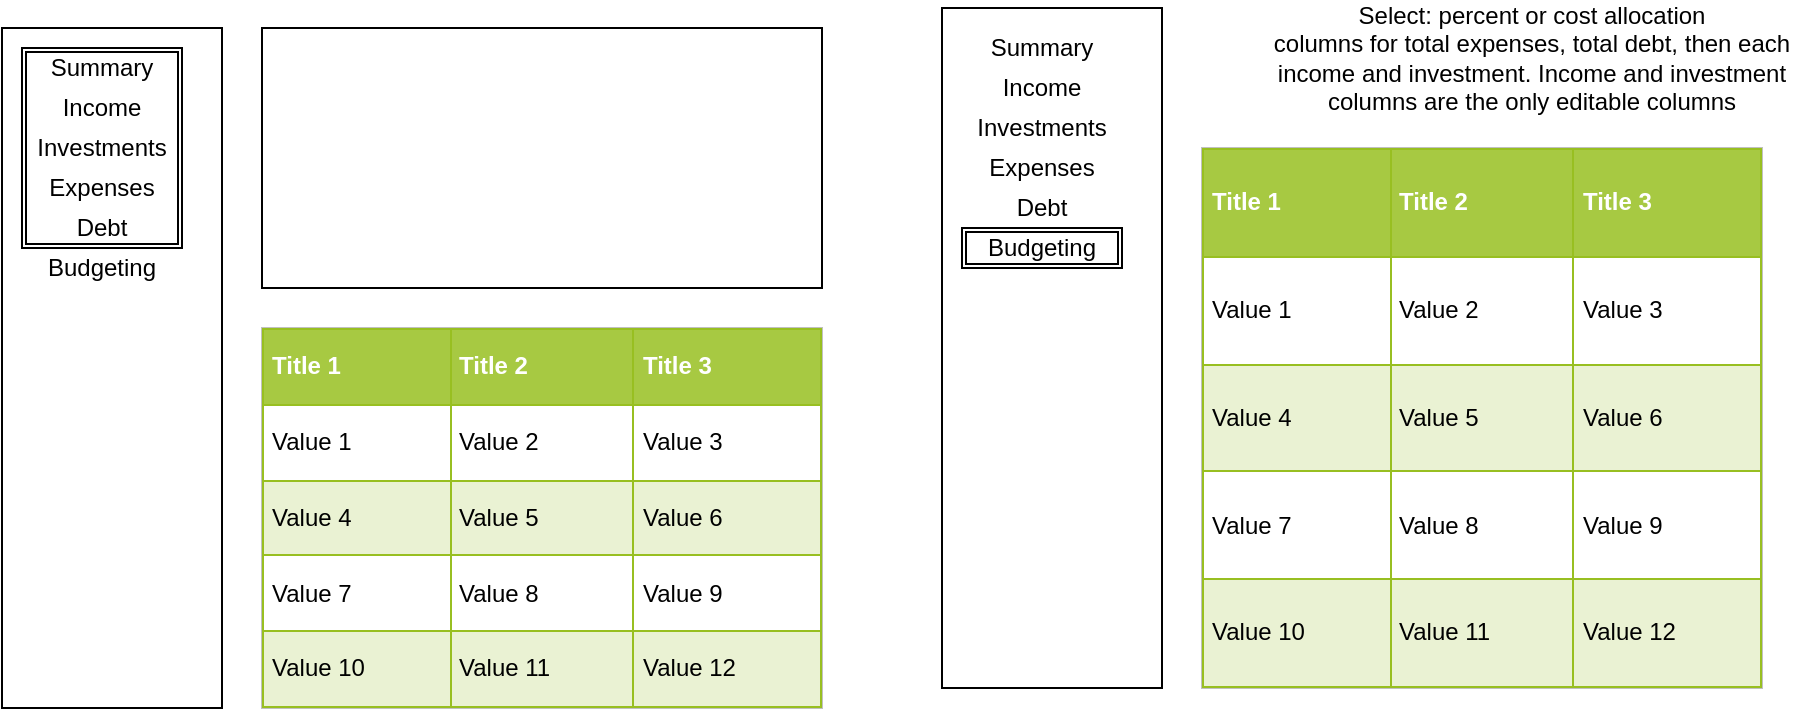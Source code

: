 <mxfile version="12.9.4" type="device"><diagram id="rxoQwvOgwxSxYa9gUsOa" name="Page-1"><mxGraphModel dx="428" dy="208" grid="1" gridSize="10" guides="1" tooltips="1" connect="1" arrows="1" fold="1" page="1" pageScale="1" pageWidth="850" pageHeight="1100" math="0" shadow="0"><root><mxCell id="0"/><mxCell id="1" parent="0"/><mxCell id="uDna1q8q5Pbi-eSLLPM7-1" value="" style="rounded=0;whiteSpace=wrap;html=1;" vertex="1" parent="1"><mxGeometry x="40" y="160" width="110" height="340" as="geometry"/></mxCell><mxCell id="uDna1q8q5Pbi-eSLLPM7-2" value="Income" style="text;html=1;strokeColor=none;fillColor=none;align=center;verticalAlign=middle;whiteSpace=wrap;rounded=0;" vertex="1" parent="1"><mxGeometry x="70" y="190" width="40" height="20" as="geometry"/></mxCell><mxCell id="uDna1q8q5Pbi-eSLLPM7-3" value="Investments" style="text;html=1;strokeColor=none;fillColor=none;align=center;verticalAlign=middle;whiteSpace=wrap;rounded=0;" vertex="1" parent="1"><mxGeometry x="70" y="210" width="40" height="20" as="geometry"/></mxCell><mxCell id="uDna1q8q5Pbi-eSLLPM7-4" value="Expenses" style="text;html=1;strokeColor=none;fillColor=none;align=center;verticalAlign=middle;whiteSpace=wrap;rounded=0;" vertex="1" parent="1"><mxGeometry x="70" y="230" width="40" height="20" as="geometry"/></mxCell><mxCell id="uDna1q8q5Pbi-eSLLPM7-6" value="Debt&lt;span style=&quot;color: rgba(0 , 0 , 0 , 0) ; font-family: monospace ; font-size: 0px ; white-space: nowrap&quot;&gt;%3CmxGraphModel%3E%3Croot%3E%3CmxCell%20id%3D%220%22%2F%3E%3CmxCell%20id%3D%221%22%20parent%3D%220%22%2F%3E%3CmxCell%20id%3D%222%22%20value%3D%22Investments%22%20style%3D%22text%3Bhtml%3D1%3BstrokeColor%3Dnone%3BfillColor%3Dnone%3Balign%3Dcenter%3BverticalAlign%3Dmiddle%3BwhiteSpace%3Dwrap%3Brounded%3D0%3B%22%20vertex%3D%221%22%20parent%3D%221%22%3E%3CmxGeometry%20x%3D%2270%22%20y%3D%22210%22%20width%3D%2240%22%20height%3D%2220%22%20as%3D%22geometry%22%2F%3E%3C%2FmxCell%3E%3C%2Froot%3E%3C%2FmxGraphModel%3E&lt;/span&gt;" style="text;html=1;strokeColor=none;fillColor=none;align=center;verticalAlign=middle;whiteSpace=wrap;rounded=0;" vertex="1" parent="1"><mxGeometry x="70" y="250" width="40" height="20" as="geometry"/></mxCell><mxCell id="uDna1q8q5Pbi-eSLLPM7-7" value="Budgeting" style="text;html=1;strokeColor=none;fillColor=none;align=center;verticalAlign=middle;whiteSpace=wrap;rounded=0;" vertex="1" parent="1"><mxGeometry x="70" y="270" width="40" height="20" as="geometry"/></mxCell><mxCell id="uDna1q8q5Pbi-eSLLPM7-8" value="" style="rounded=0;whiteSpace=wrap;html=1;" vertex="1" parent="1"><mxGeometry x="170" y="160" width="280" height="130" as="geometry"/></mxCell><mxCell id="uDna1q8q5Pbi-eSLLPM7-9" value="&lt;table border=&quot;1&quot; width=&quot;100%&quot; height=&quot;100%&quot; cellpadding=&quot;4&quot; style=&quot;width:100%;height:100%;border-collapse:collapse;&quot;&gt;&lt;tr style=&quot;background-color:#A7C942;color:#ffffff;border:1px solid #98bf21;&quot;&gt;&lt;th align=&quot;left&quot;&gt;Title 1&lt;/th&gt;&lt;th align=&quot;left&quot;&gt;Title 2&lt;/th&gt;&lt;th align=&quot;left&quot;&gt;Title 3&lt;/th&gt;&lt;/tr&gt;&lt;tr style=&quot;border:1px solid #98bf21;&quot;&gt;&lt;td&gt;Value 1&lt;/td&gt;&lt;td&gt;Value 2&lt;/td&gt;&lt;td&gt;Value 3&lt;/td&gt;&lt;/tr&gt;&lt;tr style=&quot;background-color:#EAF2D3;border:1px solid #98bf21;&quot;&gt;&lt;td&gt;Value 4&lt;/td&gt;&lt;td&gt;Value 5&lt;/td&gt;&lt;td&gt;Value 6&lt;/td&gt;&lt;/tr&gt;&lt;tr style=&quot;border:1px solid #98bf21;&quot;&gt;&lt;td&gt;Value 7&lt;/td&gt;&lt;td&gt;Value 8&lt;/td&gt;&lt;td&gt;Value 9&lt;/td&gt;&lt;/tr&gt;&lt;tr style=&quot;background-color:#EAF2D3;border:1px solid #98bf21;&quot;&gt;&lt;td&gt;Value 10&lt;/td&gt;&lt;td&gt;Value 11&lt;/td&gt;&lt;td&gt;Value 12&lt;/td&gt;&lt;/tr&gt;&lt;/table&gt;" style="text;html=1;strokeColor=#c0c0c0;fillColor=#ffffff;overflow=fill;rounded=0;" vertex="1" parent="1"><mxGeometry x="170" y="310" width="280" height="190" as="geometry"/></mxCell><mxCell id="uDna1q8q5Pbi-eSLLPM7-10" value="" style="shape=ext;double=1;rounded=0;whiteSpace=wrap;html=1;fillColor=none;" vertex="1" parent="1"><mxGeometry x="50" y="170" width="80" height="100" as="geometry"/></mxCell><mxCell id="uDna1q8q5Pbi-eSLLPM7-11" value="Summary" style="text;html=1;strokeColor=none;fillColor=none;align=center;verticalAlign=middle;whiteSpace=wrap;rounded=0;" vertex="1" parent="1"><mxGeometry x="70" y="170" width="40" height="20" as="geometry"/></mxCell><mxCell id="uDna1q8q5Pbi-eSLLPM7-12" value="" style="rounded=0;whiteSpace=wrap;html=1;" vertex="1" parent="1"><mxGeometry x="510" y="150" width="110" height="340" as="geometry"/></mxCell><mxCell id="uDna1q8q5Pbi-eSLLPM7-13" value="Income" style="text;html=1;strokeColor=none;fillColor=none;align=center;verticalAlign=middle;whiteSpace=wrap;rounded=0;" vertex="1" parent="1"><mxGeometry x="540" y="180" width="40" height="20" as="geometry"/></mxCell><mxCell id="uDna1q8q5Pbi-eSLLPM7-14" value="Investments" style="text;html=1;strokeColor=none;fillColor=none;align=center;verticalAlign=middle;whiteSpace=wrap;rounded=0;" vertex="1" parent="1"><mxGeometry x="540" y="200" width="40" height="20" as="geometry"/></mxCell><mxCell id="uDna1q8q5Pbi-eSLLPM7-15" value="Expenses" style="text;html=1;strokeColor=none;fillColor=none;align=center;verticalAlign=middle;whiteSpace=wrap;rounded=0;" vertex="1" parent="1"><mxGeometry x="540" y="220" width="40" height="20" as="geometry"/></mxCell><mxCell id="uDna1q8q5Pbi-eSLLPM7-16" value="Debt&lt;span style=&quot;color: rgba(0 , 0 , 0 , 0) ; font-family: monospace ; font-size: 0px ; white-space: nowrap&quot;&gt;%3CmxGraphModel%3E%3Croot%3E%3CmxCell%20id%3D%220%22%2F%3E%3CmxCell%20id%3D%221%22%20parent%3D%220%22%2F%3E%3CmxCell%20id%3D%222%22%20value%3D%22Investments%22%20style%3D%22text%3Bhtml%3D1%3BstrokeColor%3Dnone%3BfillColor%3Dnone%3Balign%3Dcenter%3BverticalAlign%3Dmiddle%3BwhiteSpace%3Dwrap%3Brounded%3D0%3B%22%20vertex%3D%221%22%20parent%3D%221%22%3E%3CmxGeometry%20x%3D%2270%22%20y%3D%22210%22%20width%3D%2240%22%20height%3D%2220%22%20as%3D%22geometry%22%2F%3E%3C%2FmxCell%3E%3C%2Froot%3E%3C%2FmxGraphModel%3E&lt;/span&gt;" style="text;html=1;strokeColor=none;fillColor=none;align=center;verticalAlign=middle;whiteSpace=wrap;rounded=0;" vertex="1" parent="1"><mxGeometry x="540" y="240" width="40" height="20" as="geometry"/></mxCell><mxCell id="uDna1q8q5Pbi-eSLLPM7-17" value="Budgeting" style="text;html=1;strokeColor=none;fillColor=none;align=center;verticalAlign=middle;whiteSpace=wrap;rounded=0;" vertex="1" parent="1"><mxGeometry x="540" y="260" width="40" height="20" as="geometry"/></mxCell><mxCell id="uDna1q8q5Pbi-eSLLPM7-19" value="&lt;table border=&quot;1&quot; width=&quot;100%&quot; height=&quot;100%&quot; cellpadding=&quot;4&quot; style=&quot;width:100%;height:100%;border-collapse:collapse;&quot;&gt;&lt;tr style=&quot;background-color:#A7C942;color:#ffffff;border:1px solid #98bf21;&quot;&gt;&lt;th align=&quot;left&quot;&gt;Title 1&lt;/th&gt;&lt;th align=&quot;left&quot;&gt;Title 2&lt;/th&gt;&lt;th align=&quot;left&quot;&gt;Title 3&lt;/th&gt;&lt;/tr&gt;&lt;tr style=&quot;border:1px solid #98bf21;&quot;&gt;&lt;td&gt;Value 1&lt;/td&gt;&lt;td&gt;Value 2&lt;/td&gt;&lt;td&gt;Value 3&lt;/td&gt;&lt;/tr&gt;&lt;tr style=&quot;background-color:#EAF2D3;border:1px solid #98bf21;&quot;&gt;&lt;td&gt;Value 4&lt;/td&gt;&lt;td&gt;Value 5&lt;/td&gt;&lt;td&gt;Value 6&lt;/td&gt;&lt;/tr&gt;&lt;tr style=&quot;border:1px solid #98bf21;&quot;&gt;&lt;td&gt;Value 7&lt;/td&gt;&lt;td&gt;Value 8&lt;/td&gt;&lt;td&gt;Value 9&lt;/td&gt;&lt;/tr&gt;&lt;tr style=&quot;background-color:#EAF2D3;border:1px solid #98bf21;&quot;&gt;&lt;td&gt;Value 10&lt;/td&gt;&lt;td&gt;Value 11&lt;/td&gt;&lt;td&gt;Value 12&lt;/td&gt;&lt;/tr&gt;&lt;/table&gt;" style="text;html=1;strokeColor=#c0c0c0;fillColor=#ffffff;overflow=fill;rounded=0;" vertex="1" parent="1"><mxGeometry x="640" y="220" width="280" height="270" as="geometry"/></mxCell><mxCell id="uDna1q8q5Pbi-eSLLPM7-20" value="" style="shape=ext;double=1;rounded=0;whiteSpace=wrap;html=1;fillColor=none;" vertex="1" parent="1"><mxGeometry x="520" y="260" width="80" height="20" as="geometry"/></mxCell><mxCell id="uDna1q8q5Pbi-eSLLPM7-21" value="Summary" style="text;html=1;strokeColor=none;fillColor=none;align=center;verticalAlign=middle;whiteSpace=wrap;rounded=0;" vertex="1" parent="1"><mxGeometry x="540" y="160" width="40" height="20" as="geometry"/></mxCell><mxCell id="uDna1q8q5Pbi-eSLLPM7-22" value="Select: percent or cost allocation&lt;br&gt;columns for total expenses, total debt, then each income and investment. Income and investment columns are the only editable columns" style="text;html=1;strokeColor=none;fillColor=none;align=center;verticalAlign=middle;whiteSpace=wrap;rounded=0;" vertex="1" parent="1"><mxGeometry x="670" y="150" width="270" height="50" as="geometry"/></mxCell></root></mxGraphModel></diagram></mxfile>